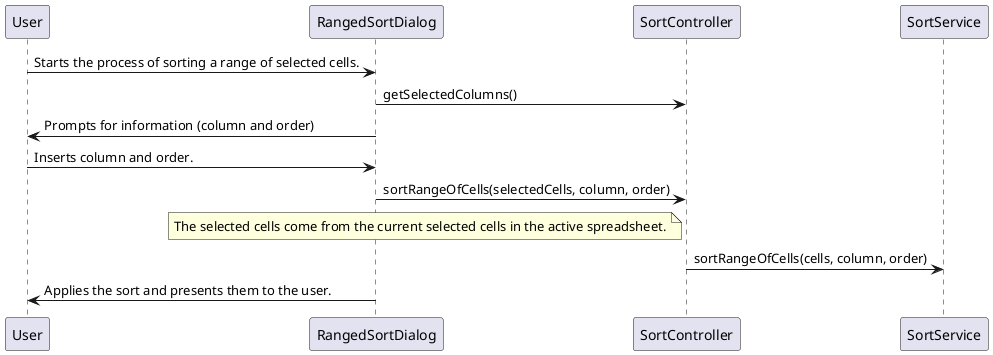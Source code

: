@startuml doc-files/initial_design.png

participant "User" as User
participant "RangedSortDialog" as UI
participant "SortController" as Controller

User->UI : Starts the process of sorting a range of selected cells.
UI->Controller: getSelectedColumns()
UI->User: Prompts for information (column and order)
User->UI: Inserts column and order.
UI->Controller: sortRangeOfCells(selectedCells, column, order)
note left of Controller: The selected cells come from the current selected cells in the active spreadsheet.
Controller->SortService: sortRangeOfCells(cells, column, order)
UI->User: Applies the sort and presents them to the user.

@enduml